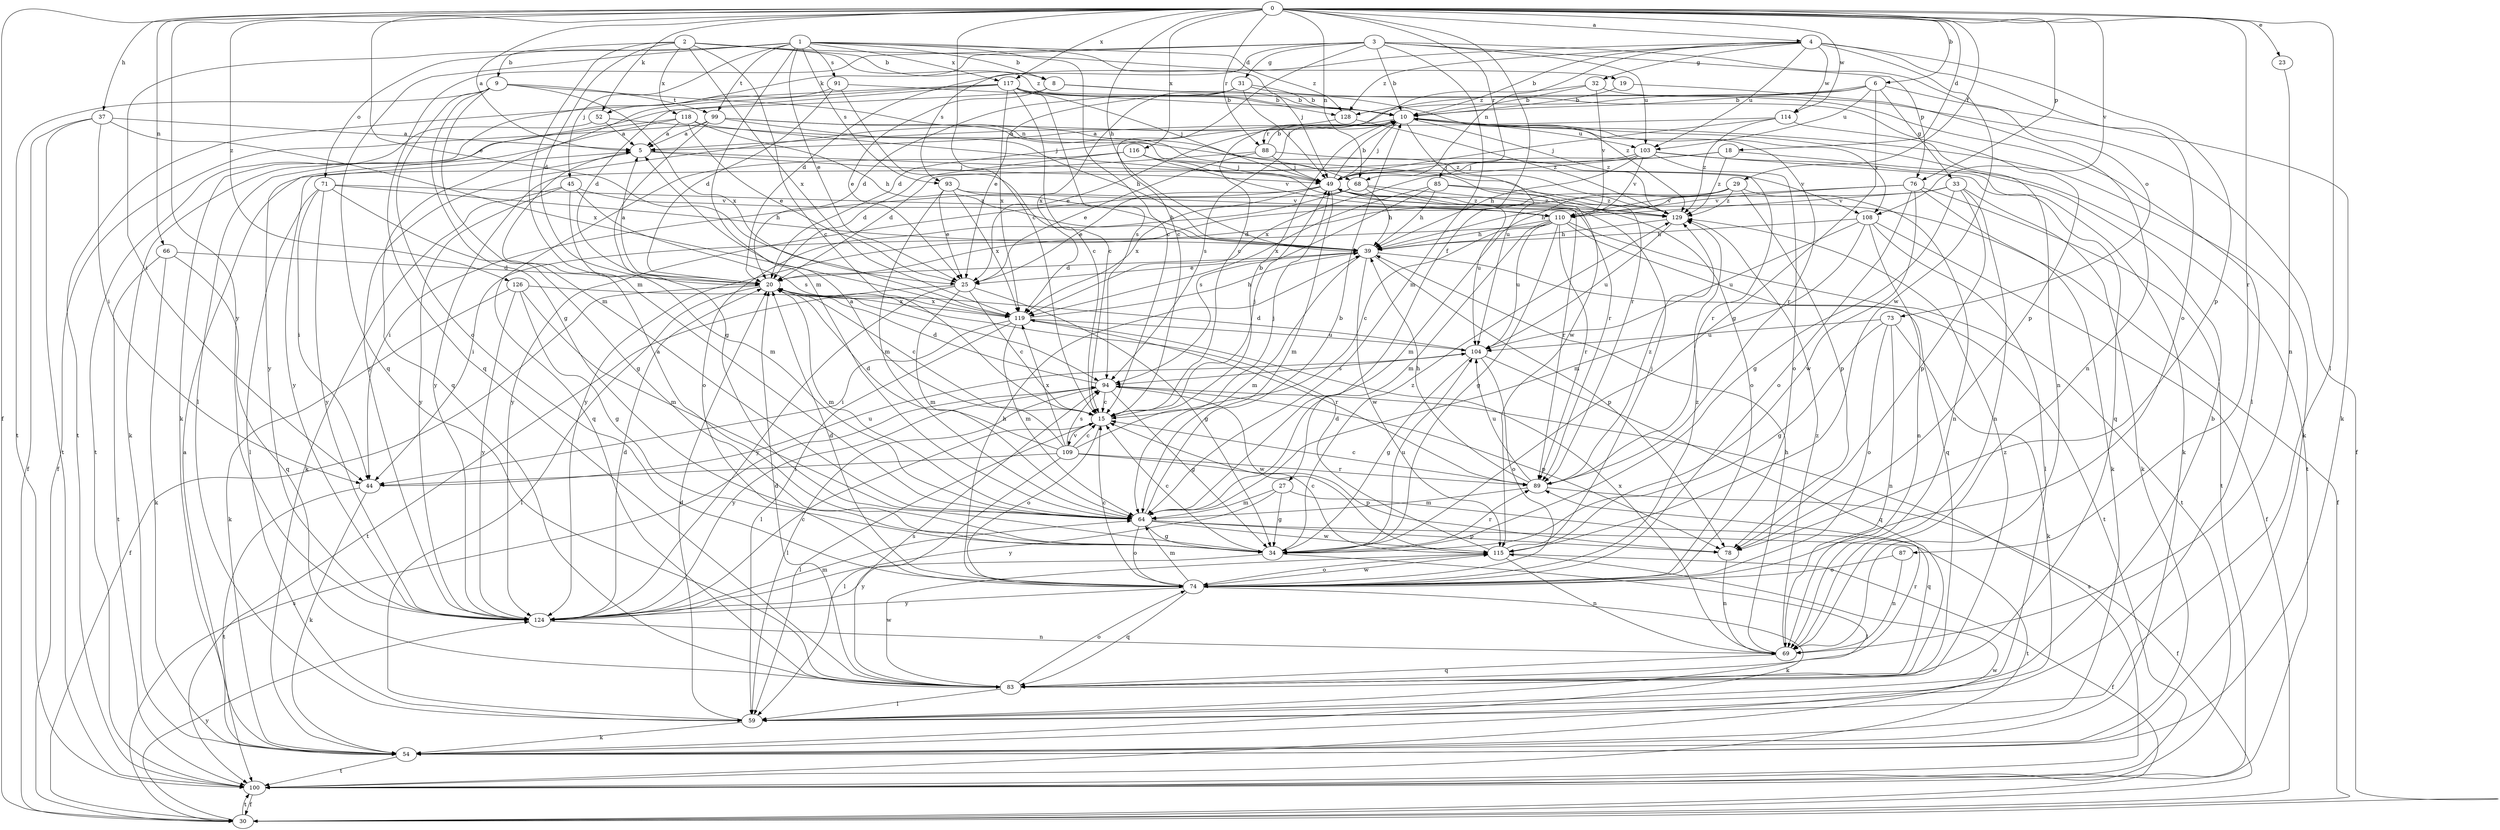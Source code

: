 strict digraph  {
0;
1;
2;
3;
4;
5;
6;
8;
9;
10;
15;
18;
19;
20;
23;
25;
27;
29;
30;
31;
32;
33;
34;
37;
39;
44;
45;
49;
52;
54;
59;
64;
66;
68;
69;
71;
73;
74;
76;
78;
83;
85;
87;
88;
89;
91;
93;
94;
99;
100;
103;
104;
108;
109;
110;
114;
115;
116;
117;
118;
119;
124;
126;
128;
129;
0 -> 4  [label=a];
0 -> 5  [label=a];
0 -> 6  [label=b];
0 -> 15  [label=c];
0 -> 18  [label=d];
0 -> 23  [label=e];
0 -> 25  [label=e];
0 -> 27  [label=f];
0 -> 29  [label=f];
0 -> 30  [label=f];
0 -> 37  [label=h];
0 -> 39  [label=h];
0 -> 52  [label=k];
0 -> 59  [label=l];
0 -> 66  [label=n];
0 -> 68  [label=n];
0 -> 76  [label=p];
0 -> 85  [label=r];
0 -> 87  [label=r];
0 -> 88  [label=r];
0 -> 108  [label=v];
0 -> 114  [label=w];
0 -> 116  [label=x];
0 -> 117  [label=x];
0 -> 124  [label=y];
0 -> 126  [label=z];
1 -> 8  [label=b];
1 -> 15  [label=c];
1 -> 25  [label=e];
1 -> 44  [label=i];
1 -> 45  [label=j];
1 -> 49  [label=j];
1 -> 64  [label=m];
1 -> 71  [label=o];
1 -> 83  [label=q];
1 -> 91  [label=s];
1 -> 93  [label=s];
1 -> 99  [label=t];
1 -> 117  [label=x];
1 -> 128  [label=z];
2 -> 8  [label=b];
2 -> 9  [label=b];
2 -> 15  [label=c];
2 -> 19  [label=d];
2 -> 20  [label=d];
2 -> 64  [label=m];
2 -> 118  [label=x];
2 -> 119  [label=x];
2 -> 128  [label=z];
3 -> 10  [label=b];
3 -> 15  [label=c];
3 -> 31  [label=g];
3 -> 52  [label=k];
3 -> 64  [label=m];
3 -> 73  [label=o];
3 -> 76  [label=p];
3 -> 83  [label=q];
3 -> 93  [label=s];
3 -> 103  [label=u];
4 -> 10  [label=b];
4 -> 20  [label=d];
4 -> 32  [label=g];
4 -> 68  [label=n];
4 -> 74  [label=o];
4 -> 78  [label=p];
4 -> 103  [label=u];
4 -> 114  [label=w];
4 -> 115  [label=w];
4 -> 128  [label=z];
5 -> 49  [label=j];
5 -> 108  [label=v];
5 -> 124  [label=y];
6 -> 10  [label=b];
6 -> 20  [label=d];
6 -> 33  [label=g];
6 -> 34  [label=g];
6 -> 54  [label=k];
6 -> 103  [label=u];
6 -> 128  [label=z];
8 -> 10  [label=b];
8 -> 25  [label=e];
8 -> 59  [label=l];
8 -> 129  [label=z];
9 -> 34  [label=g];
9 -> 64  [label=m];
9 -> 68  [label=n];
9 -> 74  [label=o];
9 -> 99  [label=t];
9 -> 100  [label=t];
9 -> 119  [label=x];
10 -> 5  [label=a];
10 -> 25  [label=e];
10 -> 49  [label=j];
10 -> 54  [label=k];
10 -> 88  [label=r];
10 -> 89  [label=r];
10 -> 94  [label=s];
10 -> 103  [label=u];
10 -> 104  [label=u];
10 -> 108  [label=v];
10 -> 129  [label=z];
15 -> 10  [label=b];
15 -> 49  [label=j];
15 -> 59  [label=l];
15 -> 74  [label=o];
15 -> 109  [label=v];
18 -> 20  [label=d];
18 -> 49  [label=j];
18 -> 100  [label=t];
18 -> 129  [label=z];
19 -> 10  [label=b];
19 -> 69  [label=n];
20 -> 5  [label=a];
20 -> 15  [label=c];
20 -> 30  [label=f];
20 -> 59  [label=l];
20 -> 64  [label=m];
20 -> 119  [label=x];
23 -> 69  [label=n];
25 -> 15  [label=c];
25 -> 34  [label=g];
25 -> 64  [label=m];
25 -> 100  [label=t];
25 -> 124  [label=y];
27 -> 34  [label=g];
27 -> 64  [label=m];
27 -> 83  [label=q];
27 -> 124  [label=y];
29 -> 64  [label=m];
29 -> 69  [label=n];
29 -> 78  [label=p];
29 -> 110  [label=v];
29 -> 124  [label=y];
29 -> 129  [label=z];
30 -> 94  [label=s];
30 -> 100  [label=t];
30 -> 124  [label=y];
31 -> 10  [label=b];
31 -> 20  [label=d];
31 -> 25  [label=e];
31 -> 49  [label=j];
31 -> 59  [label=l];
31 -> 119  [label=x];
32 -> 10  [label=b];
32 -> 15  [label=c];
32 -> 30  [label=f];
32 -> 110  [label=v];
33 -> 20  [label=d];
33 -> 34  [label=g];
33 -> 54  [label=k];
33 -> 69  [label=n];
33 -> 78  [label=p];
33 -> 110  [label=v];
34 -> 5  [label=a];
34 -> 15  [label=c];
34 -> 59  [label=l];
34 -> 89  [label=r];
34 -> 104  [label=u];
34 -> 124  [label=y];
34 -> 129  [label=z];
37 -> 5  [label=a];
37 -> 30  [label=f];
37 -> 44  [label=i];
37 -> 100  [label=t];
37 -> 119  [label=x];
39 -> 20  [label=d];
39 -> 25  [label=e];
39 -> 64  [label=m];
39 -> 78  [label=p];
39 -> 100  [label=t];
39 -> 115  [label=w];
44 -> 54  [label=k];
44 -> 100  [label=t];
44 -> 104  [label=u];
45 -> 54  [label=k];
45 -> 64  [label=m];
45 -> 94  [label=s];
45 -> 110  [label=v];
45 -> 124  [label=y];
49 -> 10  [label=b];
49 -> 25  [label=e];
49 -> 30  [label=f];
49 -> 44  [label=i];
49 -> 64  [label=m];
49 -> 89  [label=r];
49 -> 119  [label=x];
49 -> 129  [label=z];
52 -> 5  [label=a];
52 -> 100  [label=t];
52 -> 115  [label=w];
54 -> 5  [label=a];
54 -> 100  [label=t];
59 -> 10  [label=b];
59 -> 20  [label=d];
59 -> 54  [label=k];
64 -> 10  [label=b];
64 -> 34  [label=g];
64 -> 74  [label=o];
64 -> 78  [label=p];
64 -> 100  [label=t];
64 -> 115  [label=w];
66 -> 20  [label=d];
66 -> 54  [label=k];
66 -> 83  [label=q];
66 -> 100  [label=t];
68 -> 39  [label=h];
68 -> 74  [label=o];
68 -> 104  [label=u];
68 -> 124  [label=y];
68 -> 129  [label=z];
69 -> 39  [label=h];
69 -> 83  [label=q];
69 -> 119  [label=x];
69 -> 129  [label=z];
71 -> 34  [label=g];
71 -> 39  [label=h];
71 -> 44  [label=i];
71 -> 59  [label=l];
71 -> 124  [label=y];
71 -> 129  [label=z];
73 -> 34  [label=g];
73 -> 54  [label=k];
73 -> 69  [label=n];
73 -> 74  [label=o];
73 -> 104  [label=u];
74 -> 15  [label=c];
74 -> 20  [label=d];
74 -> 39  [label=h];
74 -> 54  [label=k];
74 -> 64  [label=m];
74 -> 83  [label=q];
74 -> 115  [label=w];
74 -> 124  [label=y];
74 -> 129  [label=z];
76 -> 39  [label=h];
76 -> 54  [label=k];
76 -> 74  [label=o];
76 -> 100  [label=t];
76 -> 110  [label=v];
76 -> 115  [label=w];
78 -> 69  [label=n];
83 -> 20  [label=d];
83 -> 59  [label=l];
83 -> 74  [label=o];
83 -> 89  [label=r];
83 -> 94  [label=s];
83 -> 115  [label=w];
83 -> 129  [label=z];
85 -> 39  [label=h];
85 -> 74  [label=o];
85 -> 94  [label=s];
85 -> 119  [label=x];
85 -> 129  [label=z];
87 -> 69  [label=n];
87 -> 74  [label=o];
88 -> 10  [label=b];
88 -> 25  [label=e];
88 -> 49  [label=j];
88 -> 89  [label=r];
88 -> 124  [label=y];
89 -> 15  [label=c];
89 -> 30  [label=f];
89 -> 39  [label=h];
89 -> 64  [label=m];
89 -> 104  [label=u];
89 -> 129  [label=z];
91 -> 10  [label=b];
91 -> 15  [label=c];
91 -> 20  [label=d];
91 -> 54  [label=k];
93 -> 25  [label=e];
93 -> 39  [label=h];
93 -> 64  [label=m];
93 -> 110  [label=v];
93 -> 119  [label=x];
94 -> 15  [label=c];
94 -> 20  [label=d];
94 -> 34  [label=g];
94 -> 59  [label=l];
94 -> 78  [label=p];
94 -> 115  [label=w];
94 -> 124  [label=y];
99 -> 5  [label=a];
99 -> 30  [label=f];
99 -> 34  [label=g];
99 -> 39  [label=h];
99 -> 89  [label=r];
99 -> 129  [label=z];
100 -> 30  [label=f];
100 -> 94  [label=s];
100 -> 115  [label=w];
103 -> 39  [label=h];
103 -> 49  [label=j];
103 -> 54  [label=k];
103 -> 74  [label=o];
103 -> 83  [label=q];
103 -> 110  [label=v];
103 -> 119  [label=x];
104 -> 20  [label=d];
104 -> 34  [label=g];
104 -> 74  [label=o];
104 -> 83  [label=q];
104 -> 94  [label=s];
108 -> 30  [label=f];
108 -> 39  [label=h];
108 -> 59  [label=l];
108 -> 64  [label=m];
108 -> 69  [label=n];
108 -> 104  [label=u];
109 -> 5  [label=a];
109 -> 15  [label=c];
109 -> 20  [label=d];
109 -> 44  [label=i];
109 -> 49  [label=j];
109 -> 59  [label=l];
109 -> 78  [label=p];
109 -> 89  [label=r];
109 -> 94  [label=s];
109 -> 119  [label=x];
110 -> 15  [label=c];
110 -> 34  [label=g];
110 -> 39  [label=h];
110 -> 44  [label=i];
110 -> 64  [label=m];
110 -> 83  [label=q];
110 -> 89  [label=r];
110 -> 100  [label=t];
110 -> 104  [label=u];
114 -> 5  [label=a];
114 -> 49  [label=j];
114 -> 69  [label=n];
114 -> 129  [label=z];
115 -> 15  [label=c];
115 -> 20  [label=d];
115 -> 30  [label=f];
115 -> 49  [label=j];
115 -> 69  [label=n];
115 -> 74  [label=o];
116 -> 20  [label=d];
116 -> 49  [label=j];
116 -> 83  [label=q];
116 -> 89  [label=r];
116 -> 110  [label=v];
117 -> 10  [label=b];
117 -> 15  [label=c];
117 -> 20  [label=d];
117 -> 49  [label=j];
117 -> 78  [label=p];
117 -> 83  [label=q];
117 -> 94  [label=s];
117 -> 100  [label=t];
117 -> 119  [label=x];
118 -> 5  [label=a];
118 -> 25  [label=e];
118 -> 39  [label=h];
118 -> 49  [label=j];
118 -> 54  [label=k];
118 -> 124  [label=y];
119 -> 39  [label=h];
119 -> 44  [label=i];
119 -> 59  [label=l];
119 -> 64  [label=m];
119 -> 89  [label=r];
119 -> 104  [label=u];
124 -> 15  [label=c];
124 -> 20  [label=d];
124 -> 64  [label=m];
124 -> 69  [label=n];
126 -> 34  [label=g];
126 -> 54  [label=k];
126 -> 64  [label=m];
126 -> 119  [label=x];
126 -> 124  [label=y];
128 -> 124  [label=y];
128 -> 129  [label=z];
129 -> 39  [label=h];
129 -> 104  [label=u];
}
